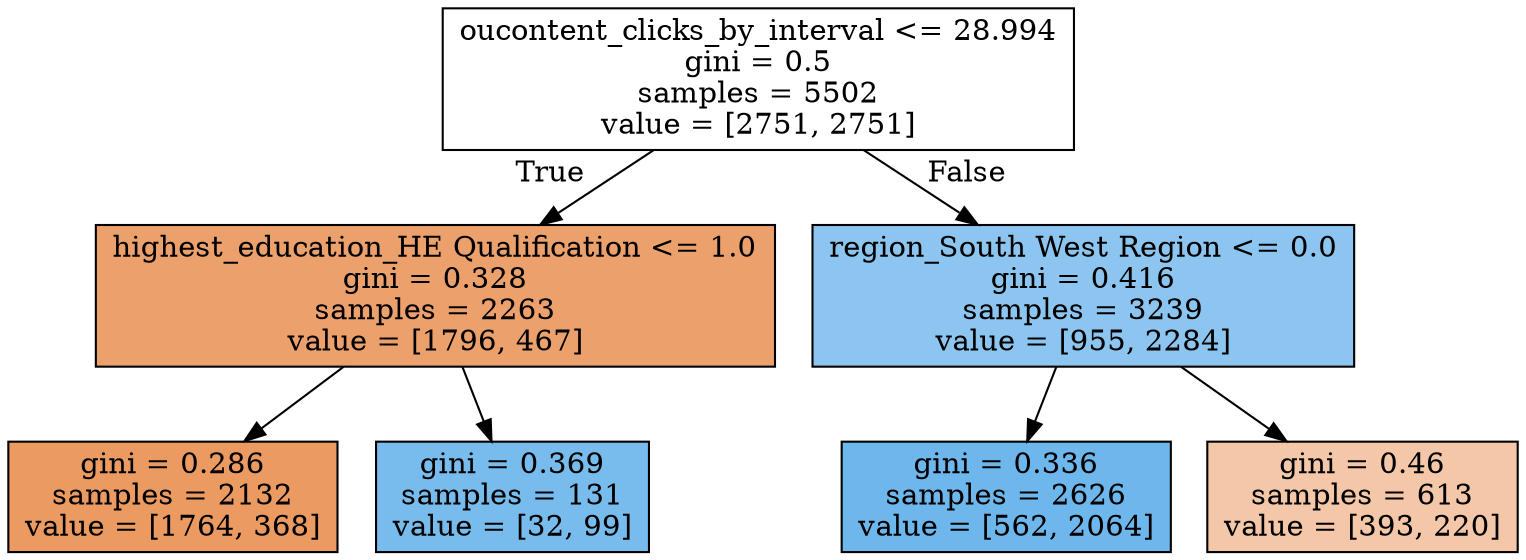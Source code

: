 digraph Tree {
node [shape=box, style="filled", color="black"] ;
0 [label="oucontent_clicks_by_interval <= 28.994\ngini = 0.5\nsamples = 5502\nvalue = [2751, 2751]", fillcolor="#e5813900"] ;
1 [label="highest_education_HE Qualification <= 1.0\ngini = 0.328\nsamples = 2263\nvalue = [1796, 467]", fillcolor="#e58139bd"] ;
0 -> 1 [labeldistance=2.5, labelangle=45, headlabel="True"] ;
2 [label="gini = 0.286\nsamples = 2132\nvalue = [1764, 368]", fillcolor="#e58139ca"] ;
1 -> 2 ;
3 [label="gini = 0.369\nsamples = 131\nvalue = [32, 99]", fillcolor="#399de5ad"] ;
1 -> 3 ;
4 [label="region_South West Region <= 0.0\ngini = 0.416\nsamples = 3239\nvalue = [955, 2284]", fillcolor="#399de594"] ;
0 -> 4 [labeldistance=2.5, labelangle=-45, headlabel="False"] ;
5 [label="gini = 0.336\nsamples = 2626\nvalue = [562, 2064]", fillcolor="#399de5ba"] ;
4 -> 5 ;
6 [label="gini = 0.46\nsamples = 613\nvalue = [393, 220]", fillcolor="#e5813970"] ;
4 -> 6 ;
}